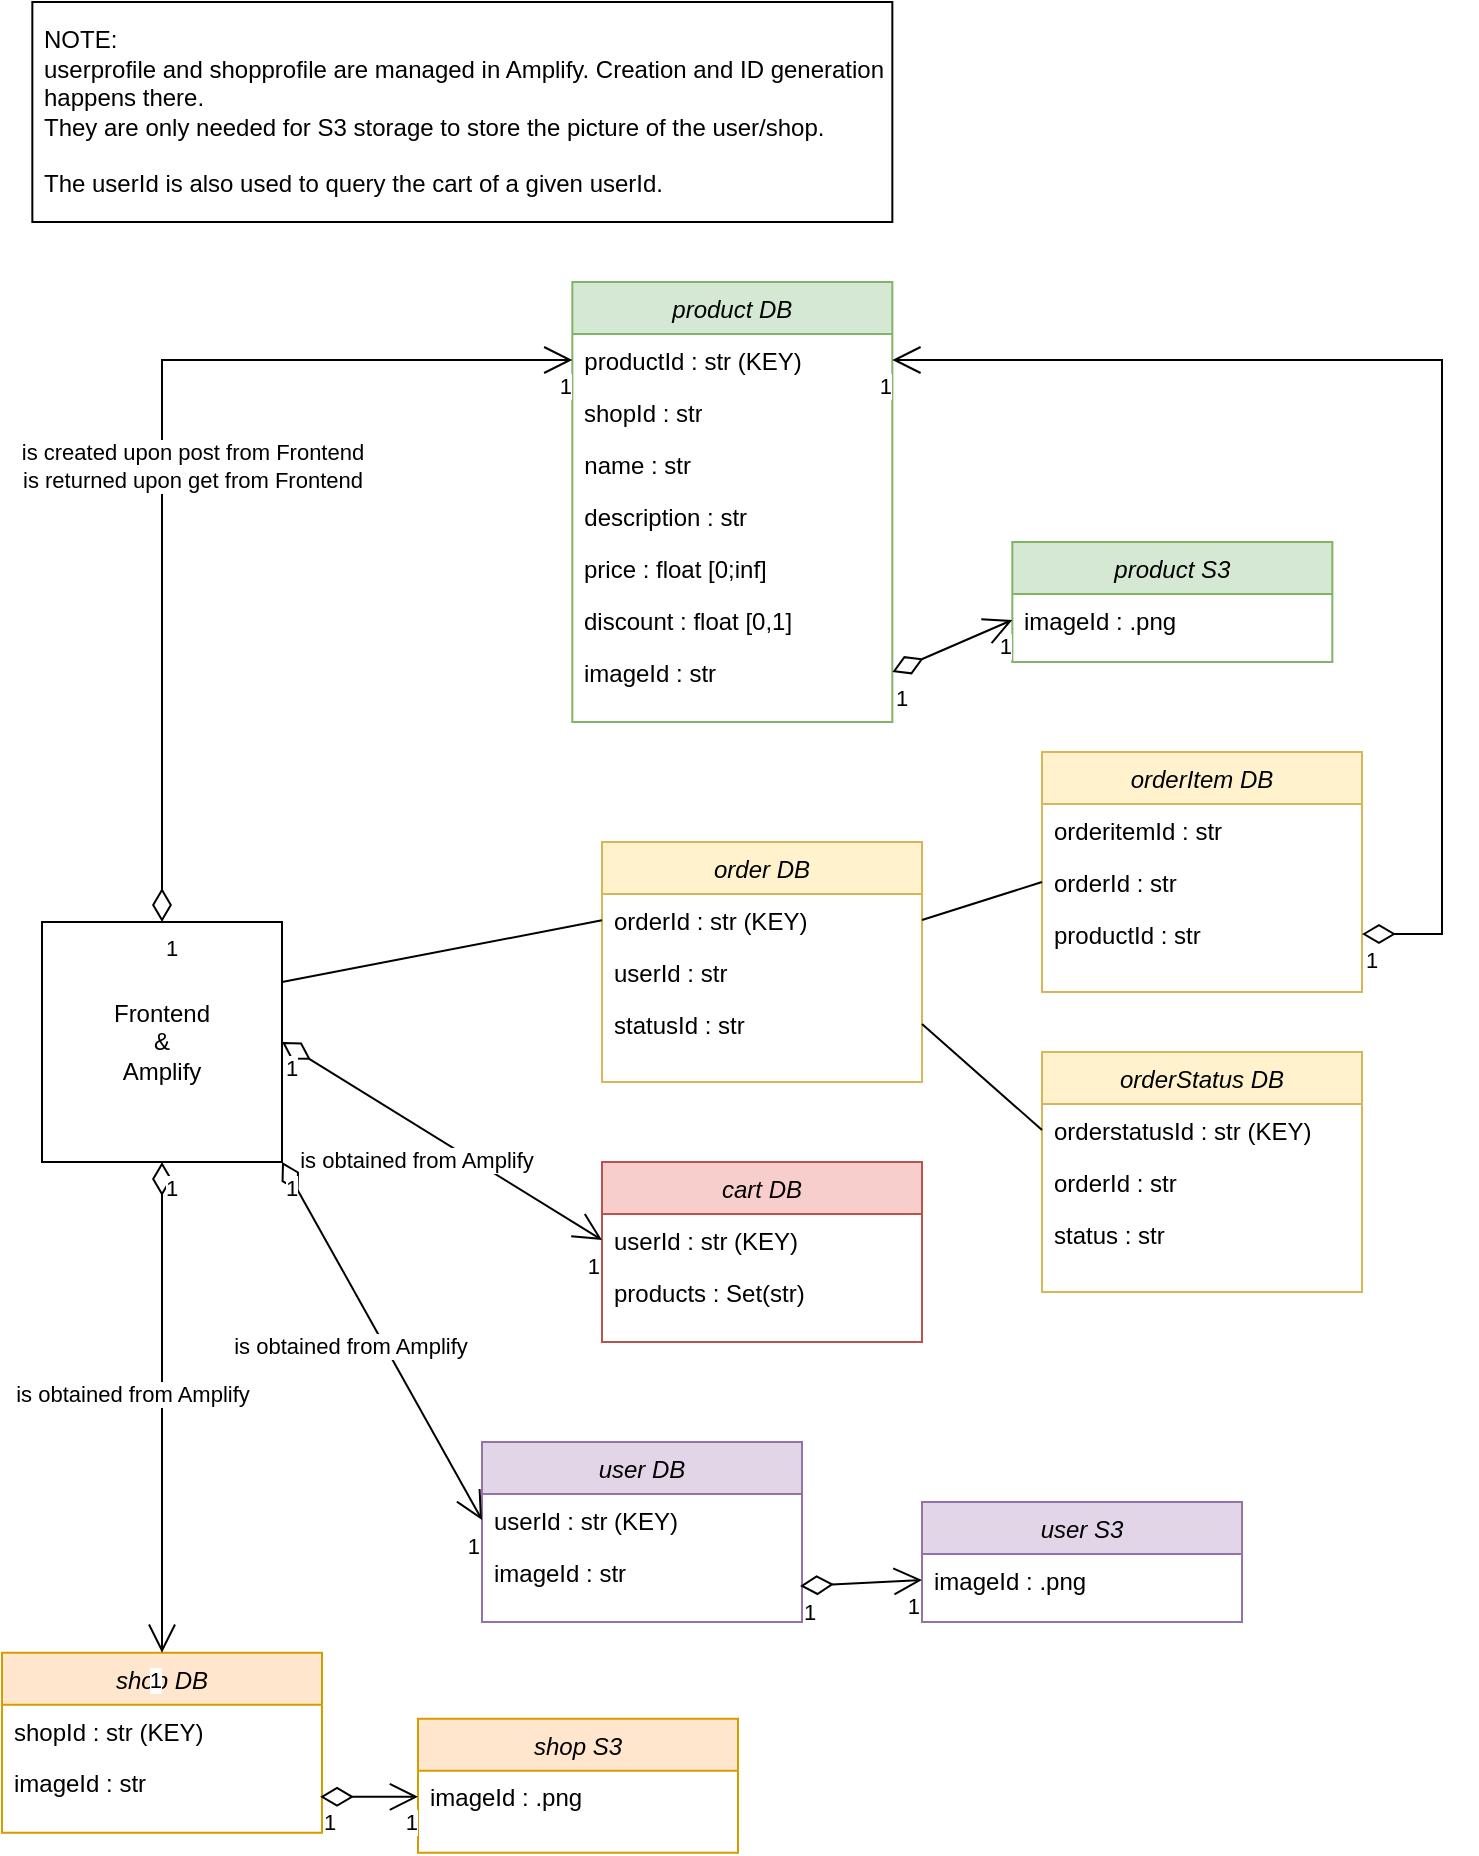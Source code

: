 <mxfile version="21.0.6" type="github">
  <diagram id="C5RBs43oDa-KdzZeNtuy" name="Page-1">
    <mxGraphModel dx="2074" dy="1514" grid="1" gridSize="15" guides="1" tooltips="1" connect="1" arrows="1" fold="1" page="0" pageScale="1" pageWidth="827" pageHeight="1169" math="0" shadow="0">
      <root>
        <mxCell id="WIyWlLk6GJQsqaUBKTNV-0" />
        <mxCell id="WIyWlLk6GJQsqaUBKTNV-1" parent="WIyWlLk6GJQsqaUBKTNV-0" />
        <mxCell id="zkfFHV4jXpPFQw0GAbJ--0" value="product DB" style="swimlane;fontStyle=2;align=center;verticalAlign=top;childLayout=stackLayout;horizontal=1;startSize=26;horizontalStack=0;resizeParent=1;resizeLast=0;collapsible=1;marginBottom=0;rounded=0;shadow=0;strokeWidth=1;fillColor=#d5e8d4;strokeColor=#82b366;" parent="WIyWlLk6GJQsqaUBKTNV-1" vertex="1">
          <mxGeometry x="375.17" y="20" width="160" height="220" as="geometry">
            <mxRectangle x="220" y="120" width="160" height="26" as="alternateBounds" />
          </mxGeometry>
        </mxCell>
        <mxCell id="zkfFHV4jXpPFQw0GAbJ--1" value="productId : str (KEY)" style="text;align=left;verticalAlign=top;spacingLeft=4;spacingRight=4;overflow=hidden;rotatable=0;points=[[0,0.5],[1,0.5]];portConstraint=eastwest;" parent="zkfFHV4jXpPFQw0GAbJ--0" vertex="1">
          <mxGeometry y="26" width="160" height="26" as="geometry" />
        </mxCell>
        <mxCell id="sywLWxaGSmSzc85R-Umz-79" value="shopId : str" style="text;strokeColor=none;fillColor=none;align=left;verticalAlign=top;spacingLeft=4;spacingRight=4;overflow=hidden;rotatable=0;points=[[0,0.5],[1,0.5]];portConstraint=eastwest;whiteSpace=wrap;html=1;" vertex="1" parent="zkfFHV4jXpPFQw0GAbJ--0">
          <mxGeometry y="52" width="160" height="26" as="geometry" />
        </mxCell>
        <mxCell id="zkfFHV4jXpPFQw0GAbJ--2" value="name : str" style="text;align=left;verticalAlign=top;spacingLeft=4;spacingRight=4;overflow=hidden;rotatable=0;points=[[0,0.5],[1,0.5]];portConstraint=eastwest;rounded=0;shadow=0;html=0;" parent="zkfFHV4jXpPFQw0GAbJ--0" vertex="1">
          <mxGeometry y="78" width="160" height="26" as="geometry" />
        </mxCell>
        <mxCell id="zkfFHV4jXpPFQw0GAbJ--3" value="description : str" style="text;align=left;verticalAlign=top;spacingLeft=4;spacingRight=4;overflow=hidden;rotatable=0;points=[[0,0.5],[1,0.5]];portConstraint=eastwest;rounded=0;shadow=0;html=0;" parent="zkfFHV4jXpPFQw0GAbJ--0" vertex="1">
          <mxGeometry y="104" width="160" height="26" as="geometry" />
        </mxCell>
        <mxCell id="sywLWxaGSmSzc85R-Umz-3" value="price : float [0;inf]" style="text;strokeColor=none;fillColor=none;align=left;verticalAlign=top;spacingLeft=4;spacingRight=4;overflow=hidden;rotatable=0;points=[[0,0.5],[1,0.5]];portConstraint=eastwest;whiteSpace=wrap;html=1;" vertex="1" parent="zkfFHV4jXpPFQw0GAbJ--0">
          <mxGeometry y="130" width="160" height="26" as="geometry" />
        </mxCell>
        <mxCell id="sywLWxaGSmSzc85R-Umz-4" value="discount : float [0,1]" style="text;strokeColor=none;fillColor=none;align=left;verticalAlign=top;spacingLeft=4;spacingRight=4;overflow=hidden;rotatable=0;points=[[0,0.5],[1,0.5]];portConstraint=eastwest;whiteSpace=wrap;html=1;" vertex="1" parent="zkfFHV4jXpPFQw0GAbJ--0">
          <mxGeometry y="156" width="160" height="26" as="geometry" />
        </mxCell>
        <mxCell id="sywLWxaGSmSzc85R-Umz-5" value="imageId : str" style="text;strokeColor=none;fillColor=none;align=left;verticalAlign=top;spacingLeft=4;spacingRight=4;overflow=hidden;rotatable=0;points=[[0,0.5],[1,0.5]];portConstraint=eastwest;whiteSpace=wrap;html=1;" vertex="1" parent="zkfFHV4jXpPFQw0GAbJ--0">
          <mxGeometry y="182" width="160" height="26" as="geometry" />
        </mxCell>
        <mxCell id="c2cddBrIJrTPe6UJx0Hl-6" value="Frontend&lt;br&gt;&amp;amp;&lt;br&gt;Amplify" style="whiteSpace=wrap;html=1;aspect=fixed;" parent="WIyWlLk6GJQsqaUBKTNV-1" vertex="1">
          <mxGeometry x="110" y="340" width="120" height="120" as="geometry" />
        </mxCell>
        <mxCell id="sywLWxaGSmSzc85R-Umz-12" value="product S3" style="swimlane;fontStyle=2;align=center;verticalAlign=top;childLayout=stackLayout;horizontal=1;startSize=26;horizontalStack=0;resizeParent=1;resizeLast=0;collapsible=1;marginBottom=0;rounded=0;shadow=0;strokeWidth=1;fillColor=#d5e8d4;strokeColor=#82b366;" vertex="1" parent="WIyWlLk6GJQsqaUBKTNV-1">
          <mxGeometry x="595.17" y="150" width="160" height="60" as="geometry">
            <mxRectangle x="220" y="120" width="160" height="26" as="alternateBounds" />
          </mxGeometry>
        </mxCell>
        <mxCell id="sywLWxaGSmSzc85R-Umz-18" value="imageId : .png" style="text;strokeColor=none;fillColor=none;align=left;verticalAlign=top;spacingLeft=4;spacingRight=4;overflow=hidden;rotatable=0;points=[[0,0.5],[1,0.5]];portConstraint=eastwest;whiteSpace=wrap;html=1;" vertex="1" parent="sywLWxaGSmSzc85R-Umz-12">
          <mxGeometry y="26" width="160" height="26" as="geometry" />
        </mxCell>
        <mxCell id="sywLWxaGSmSzc85R-Umz-19" value="" style="endArrow=open;html=1;endSize=12;startArrow=diamondThin;startSize=14;startFill=0;rounded=0;exitX=1;exitY=0.5;exitDx=0;exitDy=0;entryX=0;entryY=0.5;entryDx=0;entryDy=0;" edge="1" parent="WIyWlLk6GJQsqaUBKTNV-1" source="sywLWxaGSmSzc85R-Umz-5" target="sywLWxaGSmSzc85R-Umz-18">
          <mxGeometry x="-0.06" y="-15" relative="1" as="geometry">
            <mxPoint x="465.17" y="430" as="sourcePoint" />
            <mxPoint x="625.17" y="430" as="targetPoint" />
            <mxPoint as="offset" />
          </mxGeometry>
        </mxCell>
        <mxCell id="sywLWxaGSmSzc85R-Umz-20" value="1" style="edgeLabel;resizable=0;html=1;align=left;verticalAlign=top;" connectable="0" vertex="1" parent="sywLWxaGSmSzc85R-Umz-19">
          <mxGeometry x="-1" relative="1" as="geometry" />
        </mxCell>
        <mxCell id="sywLWxaGSmSzc85R-Umz-21" value="1" style="edgeLabel;resizable=0;html=1;align=right;verticalAlign=top;" connectable="0" vertex="1" parent="sywLWxaGSmSzc85R-Umz-19">
          <mxGeometry x="1" relative="1" as="geometry" />
        </mxCell>
        <mxCell id="sywLWxaGSmSzc85R-Umz-22" value="cart DB" style="swimlane;fontStyle=2;align=center;verticalAlign=top;childLayout=stackLayout;horizontal=1;startSize=26;horizontalStack=0;resizeParent=1;resizeLast=0;collapsible=1;marginBottom=0;rounded=0;shadow=0;strokeWidth=1;fillColor=#f8cecc;strokeColor=#b85450;" vertex="1" parent="WIyWlLk6GJQsqaUBKTNV-1">
          <mxGeometry x="390" y="460" width="160" height="90" as="geometry">
            <mxRectangle x="220" y="120" width="160" height="26" as="alternateBounds" />
          </mxGeometry>
        </mxCell>
        <mxCell id="sywLWxaGSmSzc85R-Umz-23" value="userId : str (KEY)" style="text;align=left;verticalAlign=top;spacingLeft=4;spacingRight=4;overflow=hidden;rotatable=0;points=[[0,0.5],[1,0.5]];portConstraint=eastwest;" vertex="1" parent="sywLWxaGSmSzc85R-Umz-22">
          <mxGeometry y="26" width="160" height="26" as="geometry" />
        </mxCell>
        <mxCell id="sywLWxaGSmSzc85R-Umz-28" value="products : Set(str)" style="text;strokeColor=none;fillColor=none;align=left;verticalAlign=top;spacingLeft=4;spacingRight=4;overflow=hidden;rotatable=0;points=[[0,0.5],[1,0.5]];portConstraint=eastwest;whiteSpace=wrap;html=1;" vertex="1" parent="sywLWxaGSmSzc85R-Umz-22">
          <mxGeometry y="52" width="160" height="26" as="geometry" />
        </mxCell>
        <mxCell id="sywLWxaGSmSzc85R-Umz-36" value="is obtained from Amplify" style="endArrow=open;html=1;endSize=12;startArrow=diamondThin;startSize=14;startFill=0;rounded=0;exitX=1;exitY=0.5;exitDx=0;exitDy=0;entryX=0;entryY=0.5;entryDx=0;entryDy=0;" edge="1" parent="WIyWlLk6GJQsqaUBKTNV-1" source="c2cddBrIJrTPe6UJx0Hl-6" target="sywLWxaGSmSzc85R-Umz-23">
          <mxGeometry x="-0.06" y="-15" relative="1" as="geometry">
            <mxPoint x="390" y="299" as="sourcePoint" />
            <mxPoint x="460" y="169" as="targetPoint" />
            <mxPoint as="offset" />
          </mxGeometry>
        </mxCell>
        <mxCell id="sywLWxaGSmSzc85R-Umz-37" value="1" style="edgeLabel;resizable=0;html=1;align=left;verticalAlign=top;" connectable="0" vertex="1" parent="sywLWxaGSmSzc85R-Umz-36">
          <mxGeometry x="-1" relative="1" as="geometry" />
        </mxCell>
        <mxCell id="sywLWxaGSmSzc85R-Umz-38" value="1" style="edgeLabel;resizable=0;html=1;align=right;verticalAlign=top;" connectable="0" vertex="1" parent="sywLWxaGSmSzc85R-Umz-36">
          <mxGeometry x="1" relative="1" as="geometry" />
        </mxCell>
        <mxCell id="sywLWxaGSmSzc85R-Umz-43" value="is created upon post from Frontend&lt;br&gt;is returned upon get from Frontend" style="endArrow=open;html=1;endSize=12;startArrow=diamondThin;startSize=14;startFill=0;rounded=0;exitX=0.5;exitY=0;exitDx=0;exitDy=0;entryX=0;entryY=0.5;entryDx=0;entryDy=0;edgeStyle=orthogonalEdgeStyle;" edge="1" parent="WIyWlLk6GJQsqaUBKTNV-1" source="c2cddBrIJrTPe6UJx0Hl-6" target="zkfFHV4jXpPFQw0GAbJ--1">
          <mxGeometry x="-0.06" y="-15" relative="1" as="geometry">
            <mxPoint x="210" y="410" as="sourcePoint" />
            <mxPoint x="424" y="409" as="targetPoint" />
            <mxPoint as="offset" />
          </mxGeometry>
        </mxCell>
        <mxCell id="sywLWxaGSmSzc85R-Umz-44" value="1" style="edgeLabel;resizable=0;html=1;align=left;verticalAlign=top;" connectable="0" vertex="1" parent="sywLWxaGSmSzc85R-Umz-43">
          <mxGeometry x="-1" relative="1" as="geometry" />
        </mxCell>
        <mxCell id="sywLWxaGSmSzc85R-Umz-45" value="1" style="edgeLabel;resizable=0;html=1;align=right;verticalAlign=top;" connectable="0" vertex="1" parent="sywLWxaGSmSzc85R-Umz-43">
          <mxGeometry x="1" relative="1" as="geometry" />
        </mxCell>
        <mxCell id="sywLWxaGSmSzc85R-Umz-46" value="user DB" style="swimlane;fontStyle=2;align=center;verticalAlign=top;childLayout=stackLayout;horizontal=1;startSize=26;horizontalStack=0;resizeParent=1;resizeLast=0;collapsible=1;marginBottom=0;rounded=0;shadow=0;strokeWidth=1;fillColor=#e1d5e7;strokeColor=#9673a6;" vertex="1" parent="WIyWlLk6GJQsqaUBKTNV-1">
          <mxGeometry x="330" y="600" width="160" height="90" as="geometry">
            <mxRectangle x="220" y="120" width="160" height="26" as="alternateBounds" />
          </mxGeometry>
        </mxCell>
        <mxCell id="sywLWxaGSmSzc85R-Umz-47" value="userId : str (KEY)" style="text;align=left;verticalAlign=top;spacingLeft=4;spacingRight=4;overflow=hidden;rotatable=0;points=[[0,0.5],[1,0.5]];portConstraint=eastwest;" vertex="1" parent="sywLWxaGSmSzc85R-Umz-46">
          <mxGeometry y="26" width="160" height="26" as="geometry" />
        </mxCell>
        <mxCell id="sywLWxaGSmSzc85R-Umz-48" value="imageId : str" style="text;strokeColor=none;fillColor=none;align=left;verticalAlign=top;spacingLeft=4;spacingRight=4;overflow=hidden;rotatable=0;points=[[0,0.5],[1,0.5]];portConstraint=eastwest;whiteSpace=wrap;html=1;" vertex="1" parent="sywLWxaGSmSzc85R-Umz-46">
          <mxGeometry y="52" width="160" height="26" as="geometry" />
        </mxCell>
        <mxCell id="sywLWxaGSmSzc85R-Umz-49" value="is obtained from Amplify" style="endArrow=open;html=1;endSize=12;startArrow=diamondThin;startSize=14;startFill=0;rounded=0;exitX=1;exitY=1;exitDx=0;exitDy=0;entryX=0;entryY=0.5;entryDx=0;entryDy=0;" edge="1" parent="WIyWlLk6GJQsqaUBKTNV-1" source="c2cddBrIJrTPe6UJx0Hl-6" target="sywLWxaGSmSzc85R-Umz-47">
          <mxGeometry x="-0.06" y="-15" relative="1" as="geometry">
            <mxPoint x="210" y="410" as="sourcePoint" />
            <mxPoint x="400" y="409" as="targetPoint" />
            <mxPoint as="offset" />
          </mxGeometry>
        </mxCell>
        <mxCell id="sywLWxaGSmSzc85R-Umz-50" value="1" style="edgeLabel;resizable=0;html=1;align=left;verticalAlign=top;" connectable="0" vertex="1" parent="sywLWxaGSmSzc85R-Umz-49">
          <mxGeometry x="-1" relative="1" as="geometry" />
        </mxCell>
        <mxCell id="sywLWxaGSmSzc85R-Umz-51" value="1" style="edgeLabel;resizable=0;html=1;align=right;verticalAlign=top;" connectable="0" vertex="1" parent="sywLWxaGSmSzc85R-Umz-49">
          <mxGeometry x="1" relative="1" as="geometry" />
        </mxCell>
        <mxCell id="sywLWxaGSmSzc85R-Umz-52" value="user S3" style="swimlane;fontStyle=2;align=center;verticalAlign=top;childLayout=stackLayout;horizontal=1;startSize=26;horizontalStack=0;resizeParent=1;resizeLast=0;collapsible=1;marginBottom=0;rounded=0;shadow=0;strokeWidth=1;fillColor=#e1d5e7;strokeColor=#9673a6;" vertex="1" parent="WIyWlLk6GJQsqaUBKTNV-1">
          <mxGeometry x="550" y="630" width="160" height="60" as="geometry">
            <mxRectangle x="220" y="120" width="160" height="26" as="alternateBounds" />
          </mxGeometry>
        </mxCell>
        <mxCell id="sywLWxaGSmSzc85R-Umz-53" value="imageId : .png" style="text;strokeColor=none;fillColor=none;align=left;verticalAlign=top;spacingLeft=4;spacingRight=4;overflow=hidden;rotatable=0;points=[[0,0.5],[1,0.5]];portConstraint=eastwest;whiteSpace=wrap;html=1;" vertex="1" parent="sywLWxaGSmSzc85R-Umz-52">
          <mxGeometry y="26" width="160" height="26" as="geometry" />
        </mxCell>
        <mxCell id="sywLWxaGSmSzc85R-Umz-54" value="" style="endArrow=open;html=1;endSize=12;startArrow=diamondThin;startSize=14;startFill=0;rounded=0;exitX=0.994;exitY=0.769;exitDx=0;exitDy=0;entryX=0;entryY=0.5;entryDx=0;entryDy=0;exitPerimeter=0;" edge="1" parent="WIyWlLk6GJQsqaUBKTNV-1" source="sywLWxaGSmSzc85R-Umz-48" target="sywLWxaGSmSzc85R-Umz-53">
          <mxGeometry x="-0.06" y="-15" relative="1" as="geometry">
            <mxPoint x="430" y="394" as="sourcePoint" />
            <mxPoint x="490" y="394" as="targetPoint" />
            <mxPoint as="offset" />
          </mxGeometry>
        </mxCell>
        <mxCell id="sywLWxaGSmSzc85R-Umz-55" value="1" style="edgeLabel;resizable=0;html=1;align=left;verticalAlign=top;" connectable="0" vertex="1" parent="sywLWxaGSmSzc85R-Umz-54">
          <mxGeometry x="-1" relative="1" as="geometry" />
        </mxCell>
        <mxCell id="sywLWxaGSmSzc85R-Umz-56" value="1" style="edgeLabel;resizable=0;html=1;align=right;verticalAlign=top;" connectable="0" vertex="1" parent="sywLWxaGSmSzc85R-Umz-54">
          <mxGeometry x="1" relative="1" as="geometry" />
        </mxCell>
        <mxCell id="sywLWxaGSmSzc85R-Umz-60" value="shop DB" style="swimlane;fontStyle=2;align=center;verticalAlign=top;childLayout=stackLayout;horizontal=1;startSize=26;horizontalStack=0;resizeParent=1;resizeLast=0;collapsible=1;marginBottom=0;rounded=0;shadow=0;strokeWidth=1;fillColor=#ffe6cc;strokeColor=#d79b00;" vertex="1" parent="WIyWlLk6GJQsqaUBKTNV-1">
          <mxGeometry x="90" y="705.4" width="160" height="90" as="geometry">
            <mxRectangle x="220" y="120" width="160" height="26" as="alternateBounds" />
          </mxGeometry>
        </mxCell>
        <mxCell id="sywLWxaGSmSzc85R-Umz-61" value="shopId : str (KEY)" style="text;align=left;verticalAlign=top;spacingLeft=4;spacingRight=4;overflow=hidden;rotatable=0;points=[[0,0.5],[1,0.5]];portConstraint=eastwest;" vertex="1" parent="sywLWxaGSmSzc85R-Umz-60">
          <mxGeometry y="26" width="160" height="26" as="geometry" />
        </mxCell>
        <mxCell id="sywLWxaGSmSzc85R-Umz-62" value="imageId : str" style="text;strokeColor=none;fillColor=none;align=left;verticalAlign=top;spacingLeft=4;spacingRight=4;overflow=hidden;rotatable=0;points=[[0,0.5],[1,0.5]];portConstraint=eastwest;whiteSpace=wrap;html=1;" vertex="1" parent="sywLWxaGSmSzc85R-Umz-60">
          <mxGeometry y="52" width="160" height="26" as="geometry" />
        </mxCell>
        <mxCell id="sywLWxaGSmSzc85R-Umz-63" value="is obtained from Amplify" style="endArrow=open;html=1;endSize=12;startArrow=diamondThin;startSize=14;startFill=0;rounded=0;exitX=0.5;exitY=1;exitDx=0;exitDy=0;entryX=0.5;entryY=0;entryDx=0;entryDy=0;" edge="1" parent="WIyWlLk6GJQsqaUBKTNV-1" target="sywLWxaGSmSzc85R-Umz-60" source="c2cddBrIJrTPe6UJx0Hl-6">
          <mxGeometry x="-0.06" y="-15" relative="1" as="geometry">
            <mxPoint x="120" y="600" as="sourcePoint" />
            <mxPoint x="380" y="549" as="targetPoint" />
            <mxPoint as="offset" />
          </mxGeometry>
        </mxCell>
        <mxCell id="sywLWxaGSmSzc85R-Umz-64" value="1" style="edgeLabel;resizable=0;html=1;align=left;verticalAlign=top;" connectable="0" vertex="1" parent="sywLWxaGSmSzc85R-Umz-63">
          <mxGeometry x="-1" relative="1" as="geometry" />
        </mxCell>
        <mxCell id="sywLWxaGSmSzc85R-Umz-65" value="1" style="edgeLabel;resizable=0;html=1;align=right;verticalAlign=top;" connectable="0" vertex="1" parent="sywLWxaGSmSzc85R-Umz-63">
          <mxGeometry x="1" relative="1" as="geometry" />
        </mxCell>
        <mxCell id="sywLWxaGSmSzc85R-Umz-66" value="shop S3" style="swimlane;fontStyle=2;align=center;verticalAlign=top;childLayout=stackLayout;horizontal=1;startSize=26;horizontalStack=0;resizeParent=1;resizeLast=0;collapsible=1;marginBottom=0;rounded=0;shadow=0;strokeWidth=1;fillColor=#ffe6cc;strokeColor=#d79b00;" vertex="1" parent="WIyWlLk6GJQsqaUBKTNV-1">
          <mxGeometry x="298" y="738.4" width="160" height="67" as="geometry">
            <mxRectangle x="220" y="120" width="160" height="26" as="alternateBounds" />
          </mxGeometry>
        </mxCell>
        <mxCell id="sywLWxaGSmSzc85R-Umz-67" value="imageId : .png" style="text;strokeColor=none;fillColor=none;align=left;verticalAlign=top;spacingLeft=4;spacingRight=4;overflow=hidden;rotatable=0;points=[[0,0.5],[1,0.5]];portConstraint=eastwest;whiteSpace=wrap;html=1;" vertex="1" parent="sywLWxaGSmSzc85R-Umz-66">
          <mxGeometry y="26" width="160" height="26" as="geometry" />
        </mxCell>
        <mxCell id="sywLWxaGSmSzc85R-Umz-68" value="" style="endArrow=open;html=1;endSize=12;startArrow=diamondThin;startSize=14;startFill=0;rounded=0;exitX=0.994;exitY=0.769;exitDx=0;exitDy=0;entryX=0;entryY=0.5;entryDx=0;entryDy=0;exitPerimeter=0;" edge="1" parent="WIyWlLk6GJQsqaUBKTNV-1" source="sywLWxaGSmSzc85R-Umz-62" target="sywLWxaGSmSzc85R-Umz-67">
          <mxGeometry x="-0.06" y="-15" relative="1" as="geometry">
            <mxPoint x="230" y="514.4" as="sourcePoint" />
            <mxPoint x="290" y="514.4" as="targetPoint" />
            <mxPoint as="offset" />
          </mxGeometry>
        </mxCell>
        <mxCell id="sywLWxaGSmSzc85R-Umz-69" value="1" style="edgeLabel;resizable=0;html=1;align=left;verticalAlign=top;" connectable="0" vertex="1" parent="sywLWxaGSmSzc85R-Umz-68">
          <mxGeometry x="-1" relative="1" as="geometry" />
        </mxCell>
        <mxCell id="sywLWxaGSmSzc85R-Umz-70" value="1" style="edgeLabel;resizable=0;html=1;align=right;verticalAlign=top;" connectable="0" vertex="1" parent="sywLWxaGSmSzc85R-Umz-68">
          <mxGeometry x="1" relative="1" as="geometry" />
        </mxCell>
        <mxCell id="sywLWxaGSmSzc85R-Umz-71" value="NOTE:&lt;br&gt;userprofile and shopprofile are managed in Amplify. Creation and ID generation happens there.&lt;br&gt;They are only needed for S3 storage to store the picture of the user/shop.&lt;br&gt;&lt;br&gt;The userId is also used to query the cart of a given userId." style="rounded=0;whiteSpace=wrap;html=1;align=left;spacingLeft=4;" vertex="1" parent="WIyWlLk6GJQsqaUBKTNV-1">
          <mxGeometry x="105.17" y="-120" width="430" height="110" as="geometry" />
        </mxCell>
        <mxCell id="sywLWxaGSmSzc85R-Umz-72" value="order DB" style="swimlane;fontStyle=2;align=center;verticalAlign=top;childLayout=stackLayout;horizontal=1;startSize=26;horizontalStack=0;resizeParent=1;resizeLast=0;collapsible=1;marginBottom=0;rounded=0;shadow=0;strokeWidth=1;fillColor=#fff2cc;strokeColor=#d6b656;" vertex="1" parent="WIyWlLk6GJQsqaUBKTNV-1">
          <mxGeometry x="390" y="300" width="160" height="120" as="geometry">
            <mxRectangle x="220" y="120" width="160" height="26" as="alternateBounds" />
          </mxGeometry>
        </mxCell>
        <mxCell id="sywLWxaGSmSzc85R-Umz-73" value="orderId : str (KEY)" style="text;align=left;verticalAlign=top;spacingLeft=4;spacingRight=4;overflow=hidden;rotatable=0;points=[[0,0.5],[1,0.5]];portConstraint=eastwest;" vertex="1" parent="sywLWxaGSmSzc85R-Umz-72">
          <mxGeometry y="26" width="160" height="26" as="geometry" />
        </mxCell>
        <mxCell id="sywLWxaGSmSzc85R-Umz-74" value="userId : str" style="text;align=left;verticalAlign=top;spacingLeft=4;spacingRight=4;overflow=hidden;rotatable=0;points=[[0,0.5],[1,0.5]];portConstraint=eastwest;rounded=0;shadow=0;html=0;" vertex="1" parent="sywLWxaGSmSzc85R-Umz-72">
          <mxGeometry y="52" width="160" height="26" as="geometry" />
        </mxCell>
        <mxCell id="sywLWxaGSmSzc85R-Umz-75" value="statusId : str" style="text;align=left;verticalAlign=top;spacingLeft=4;spacingRight=4;overflow=hidden;rotatable=0;points=[[0,0.5],[1,0.5]];portConstraint=eastwest;rounded=0;shadow=0;html=0;" vertex="1" parent="sywLWxaGSmSzc85R-Umz-72">
          <mxGeometry y="78" width="160" height="26" as="geometry" />
        </mxCell>
        <mxCell id="sywLWxaGSmSzc85R-Umz-80" value="" style="endArrow=none;startArrow=none;endFill=0;startFill=0;endSize=8;html=1;verticalAlign=bottom;labelBackgroundColor=none;strokeWidth=1;rounded=0;exitX=1;exitY=0.25;exitDx=0;exitDy=0;" edge="1" parent="WIyWlLk6GJQsqaUBKTNV-1" source="c2cddBrIJrTPe6UJx0Hl-6">
          <mxGeometry width="160" relative="1" as="geometry">
            <mxPoint x="230" y="339.17" as="sourcePoint" />
            <mxPoint x="390" y="339.17" as="targetPoint" />
          </mxGeometry>
        </mxCell>
        <mxCell id="sywLWxaGSmSzc85R-Umz-81" value="orderStatus DB" style="swimlane;fontStyle=2;align=center;verticalAlign=top;childLayout=stackLayout;horizontal=1;startSize=26;horizontalStack=0;resizeParent=1;resizeLast=0;collapsible=1;marginBottom=0;rounded=0;shadow=0;strokeWidth=1;fillColor=#fff2cc;strokeColor=#d6b656;" vertex="1" parent="WIyWlLk6GJQsqaUBKTNV-1">
          <mxGeometry x="610" y="405" width="160" height="120" as="geometry">
            <mxRectangle x="220" y="120" width="160" height="26" as="alternateBounds" />
          </mxGeometry>
        </mxCell>
        <mxCell id="sywLWxaGSmSzc85R-Umz-82" value="orderstatusId : str (KEY)" style="text;align=left;verticalAlign=top;spacingLeft=4;spacingRight=4;overflow=hidden;rotatable=0;points=[[0,0.5],[1,0.5]];portConstraint=eastwest;" vertex="1" parent="sywLWxaGSmSzc85R-Umz-81">
          <mxGeometry y="26" width="160" height="26" as="geometry" />
        </mxCell>
        <mxCell id="sywLWxaGSmSzc85R-Umz-83" value="orderId : str" style="text;align=left;verticalAlign=top;spacingLeft=4;spacingRight=4;overflow=hidden;rotatable=0;points=[[0,0.5],[1,0.5]];portConstraint=eastwest;rounded=0;shadow=0;html=0;" vertex="1" parent="sywLWxaGSmSzc85R-Umz-81">
          <mxGeometry y="52" width="160" height="26" as="geometry" />
        </mxCell>
        <mxCell id="sywLWxaGSmSzc85R-Umz-84" value="status : str" style="text;align=left;verticalAlign=top;spacingLeft=4;spacingRight=4;overflow=hidden;rotatable=0;points=[[0,0.5],[1,0.5]];portConstraint=eastwest;rounded=0;shadow=0;html=0;" vertex="1" parent="sywLWxaGSmSzc85R-Umz-81">
          <mxGeometry y="78" width="160" height="26" as="geometry" />
        </mxCell>
        <mxCell id="sywLWxaGSmSzc85R-Umz-85" value="" style="endArrow=none;startArrow=none;endFill=0;startFill=0;endSize=8;html=1;verticalAlign=bottom;labelBackgroundColor=none;strokeWidth=1;rounded=0;exitX=1;exitY=0.5;exitDx=0;exitDy=0;entryX=0;entryY=0.5;entryDx=0;entryDy=0;" edge="1" parent="WIyWlLk6GJQsqaUBKTNV-1" source="sywLWxaGSmSzc85R-Umz-75" target="sywLWxaGSmSzc85R-Umz-82">
          <mxGeometry width="160" relative="1" as="geometry">
            <mxPoint x="215" y="355" as="sourcePoint" />
            <mxPoint x="405" y="354.17" as="targetPoint" />
          </mxGeometry>
        </mxCell>
        <mxCell id="sywLWxaGSmSzc85R-Umz-86" value="orderItem DB" style="swimlane;fontStyle=2;align=center;verticalAlign=top;childLayout=stackLayout;horizontal=1;startSize=26;horizontalStack=0;resizeParent=1;resizeLast=0;collapsible=1;marginBottom=0;rounded=0;shadow=0;strokeWidth=1;fillColor=#fff2cc;strokeColor=#d6b656;" vertex="1" parent="WIyWlLk6GJQsqaUBKTNV-1">
          <mxGeometry x="610" y="255" width="160" height="120" as="geometry">
            <mxRectangle x="220" y="120" width="160" height="26" as="alternateBounds" />
          </mxGeometry>
        </mxCell>
        <mxCell id="sywLWxaGSmSzc85R-Umz-87" value="orderitemId : str" style="text;align=left;verticalAlign=top;spacingLeft=4;spacingRight=4;overflow=hidden;rotatable=0;points=[[0,0.5],[1,0.5]];portConstraint=eastwest;" vertex="1" parent="sywLWxaGSmSzc85R-Umz-86">
          <mxGeometry y="26" width="160" height="26" as="geometry" />
        </mxCell>
        <mxCell id="sywLWxaGSmSzc85R-Umz-88" value="orderId : str" style="text;align=left;verticalAlign=top;spacingLeft=4;spacingRight=4;overflow=hidden;rotatable=0;points=[[0,0.5],[1,0.5]];portConstraint=eastwest;rounded=0;shadow=0;html=0;" vertex="1" parent="sywLWxaGSmSzc85R-Umz-86">
          <mxGeometry y="52" width="160" height="26" as="geometry" />
        </mxCell>
        <mxCell id="sywLWxaGSmSzc85R-Umz-89" value="productId : str" style="text;align=left;verticalAlign=top;spacingLeft=4;spacingRight=4;overflow=hidden;rotatable=0;points=[[0,0.5],[1,0.5]];portConstraint=eastwest;rounded=0;shadow=0;html=0;" vertex="1" parent="sywLWxaGSmSzc85R-Umz-86">
          <mxGeometry y="78" width="160" height="26" as="geometry" />
        </mxCell>
        <mxCell id="sywLWxaGSmSzc85R-Umz-90" value="" style="endArrow=none;startArrow=none;endFill=0;startFill=0;endSize=8;html=1;verticalAlign=bottom;labelBackgroundColor=none;strokeWidth=1;rounded=0;exitX=1;exitY=0.5;exitDx=0;exitDy=0;entryX=0;entryY=0.5;entryDx=0;entryDy=0;" edge="1" parent="WIyWlLk6GJQsqaUBKTNV-1" source="sywLWxaGSmSzc85R-Umz-73" target="sywLWxaGSmSzc85R-Umz-88">
          <mxGeometry width="160" relative="1" as="geometry">
            <mxPoint x="565" y="406" as="sourcePoint" />
            <mxPoint x="625" y="459" as="targetPoint" />
          </mxGeometry>
        </mxCell>
        <mxCell id="sywLWxaGSmSzc85R-Umz-91" value="" style="endArrow=open;html=1;endSize=12;startArrow=diamondThin;startSize=14;startFill=0;rounded=0;exitX=1;exitY=0.5;exitDx=0;exitDy=0;entryX=1;entryY=0.5;entryDx=0;entryDy=0;edgeStyle=orthogonalEdgeStyle;" edge="1" parent="WIyWlLk6GJQsqaUBKTNV-1" source="sywLWxaGSmSzc85R-Umz-89" target="zkfFHV4jXpPFQw0GAbJ--1">
          <mxGeometry x="-0.06" y="-15" relative="1" as="geometry">
            <mxPoint x="155" y="355" as="sourcePoint" />
            <mxPoint x="390" y="74" as="targetPoint" />
            <mxPoint as="offset" />
            <Array as="points">
              <mxPoint x="810" y="346" />
              <mxPoint x="810" y="59" />
            </Array>
          </mxGeometry>
        </mxCell>
        <mxCell id="sywLWxaGSmSzc85R-Umz-92" value="1" style="edgeLabel;resizable=0;html=1;align=left;verticalAlign=top;" connectable="0" vertex="1" parent="sywLWxaGSmSzc85R-Umz-91">
          <mxGeometry x="-1" relative="1" as="geometry" />
        </mxCell>
        <mxCell id="sywLWxaGSmSzc85R-Umz-93" value="1" style="edgeLabel;resizable=0;html=1;align=right;verticalAlign=top;" connectable="0" vertex="1" parent="sywLWxaGSmSzc85R-Umz-91">
          <mxGeometry x="1" relative="1" as="geometry" />
        </mxCell>
      </root>
    </mxGraphModel>
  </diagram>
</mxfile>
